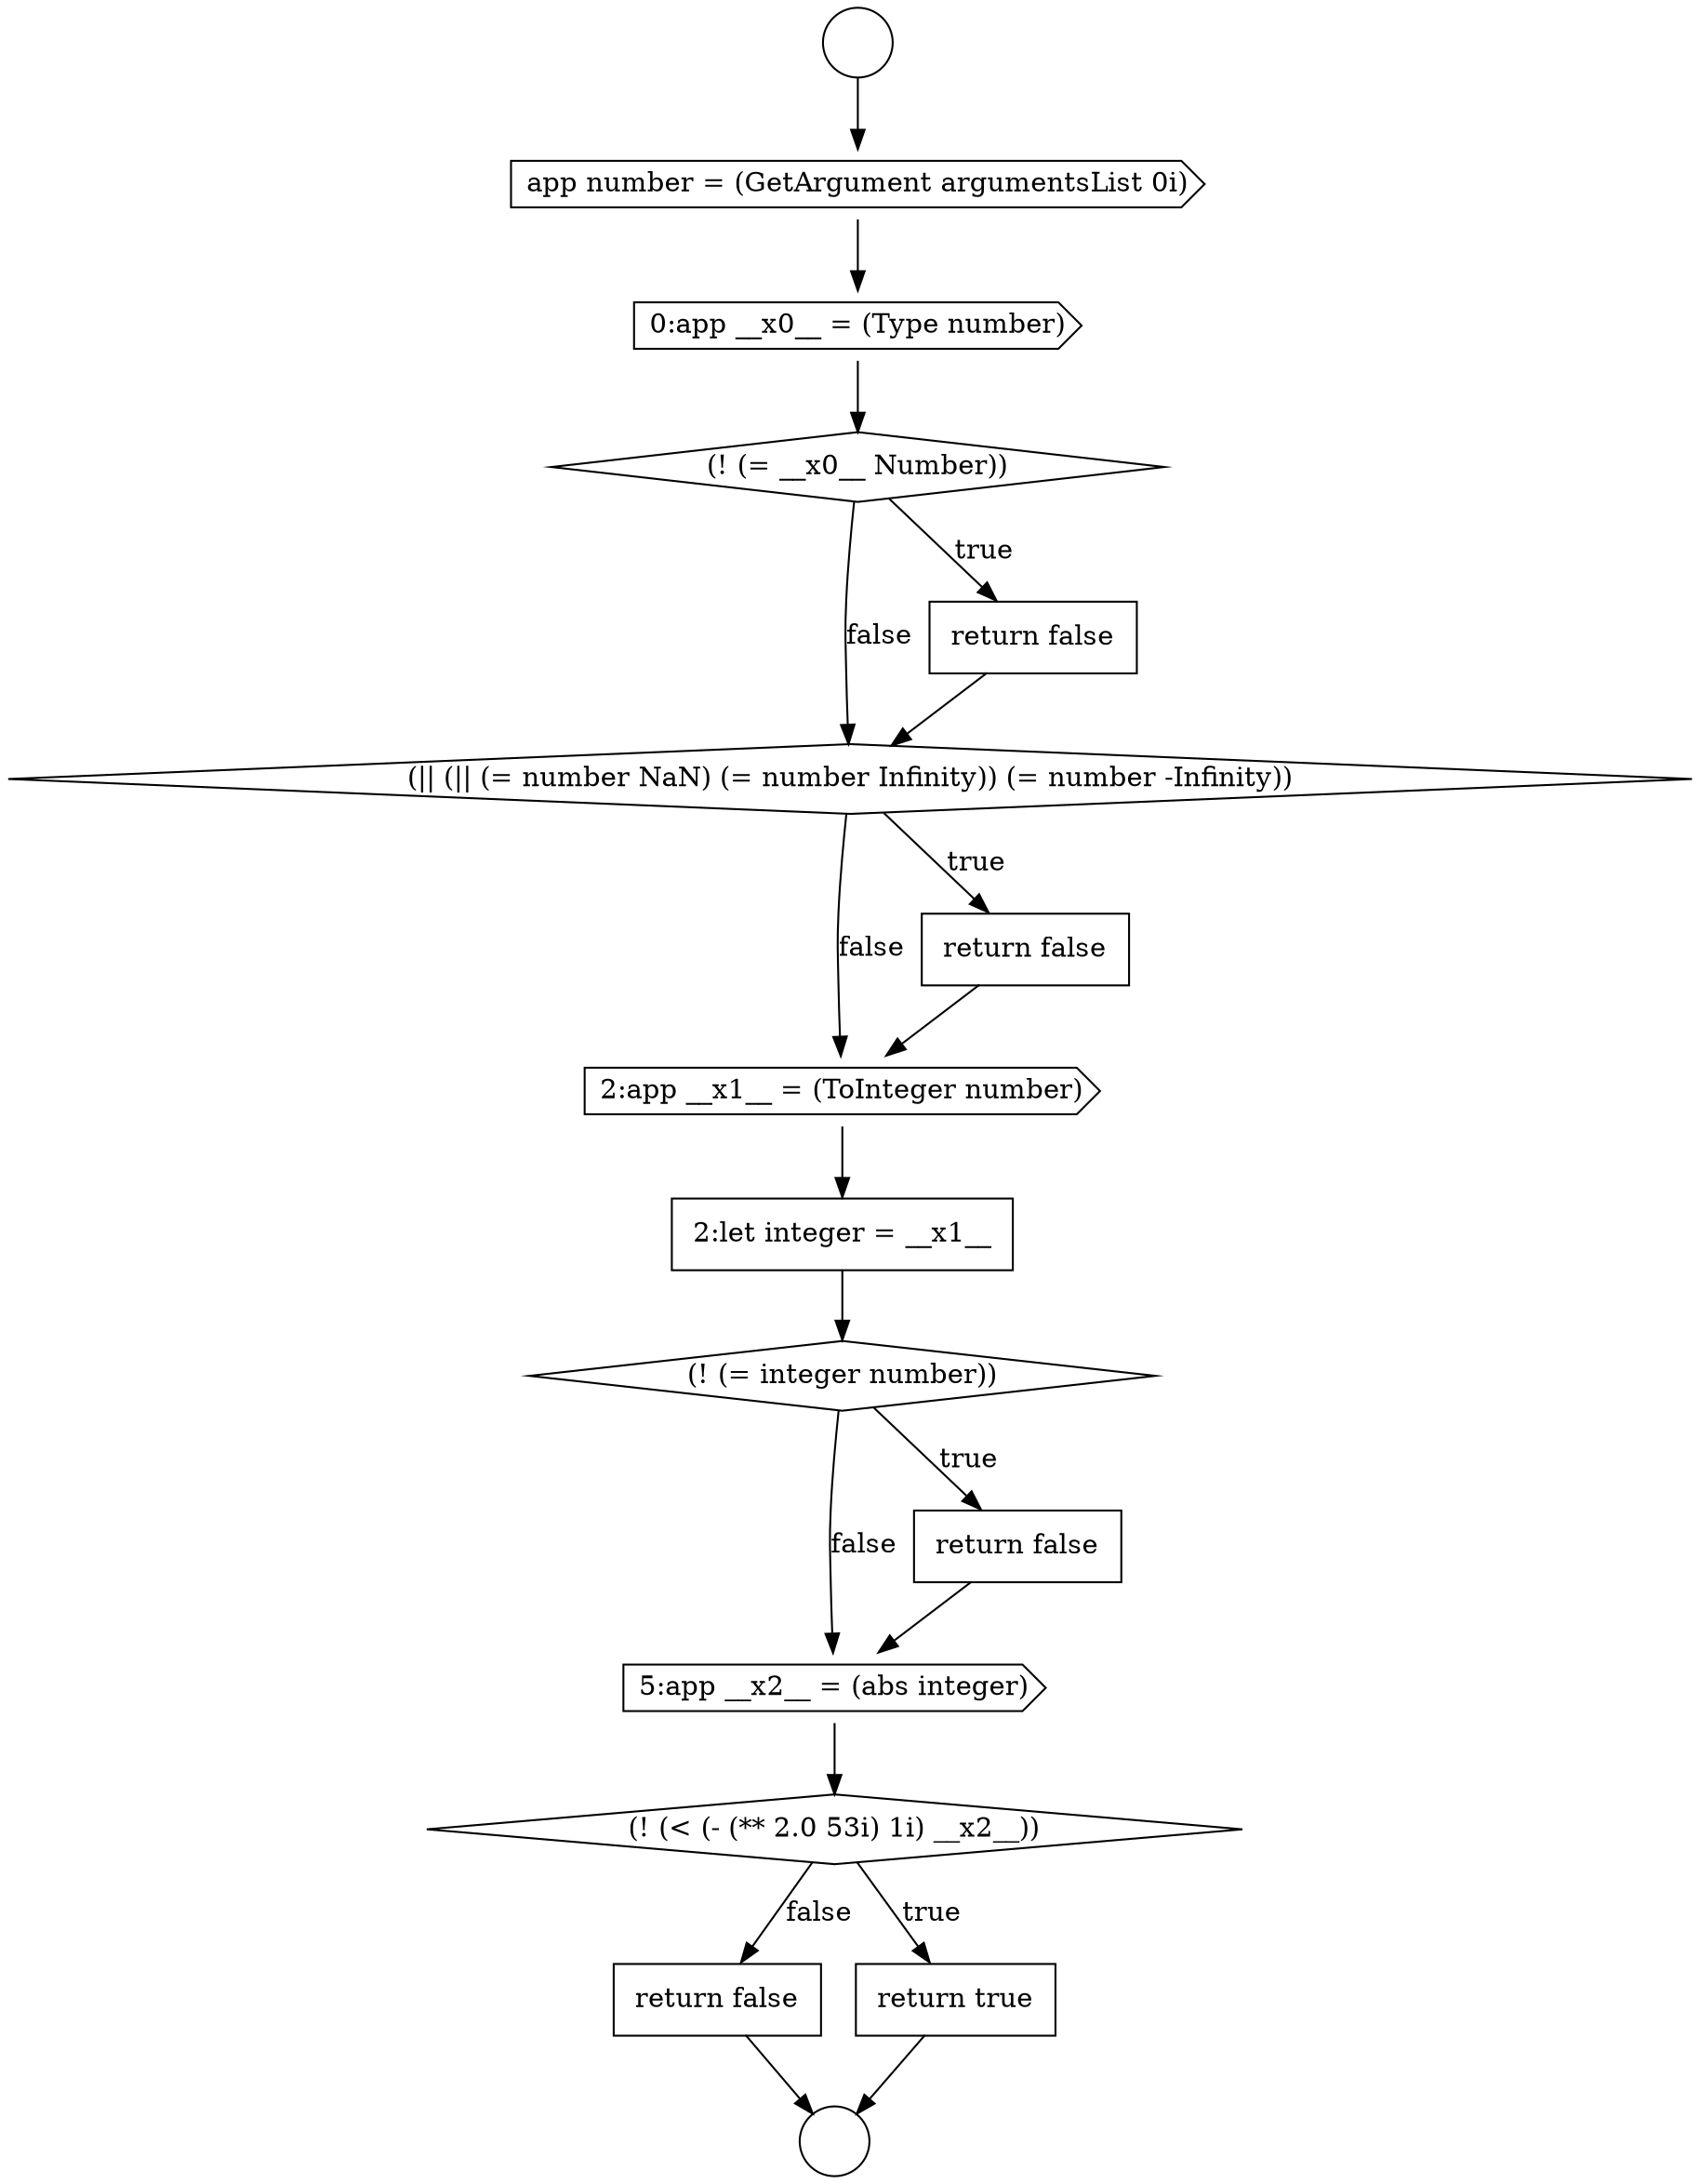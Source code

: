 digraph {
  node11266 [shape=cds, label=<<font color="black">2:app __x1__ = (ToInteger number)</font>> color="black" fillcolor="white" style=filled]
  node11264 [shape=diamond, label=<<font color="black">(|| (|| (= number NaN) (= number Infinity)) (= number -Infinity))</font>> color="black" fillcolor="white" style=filled]
  node11268 [shape=diamond, label=<<font color="black">(! (= integer number))</font>> color="black" fillcolor="white" style=filled]
  node11258 [shape=circle label=" " color="black" fillcolor="white" style=filled]
  node11260 [shape=cds, label=<<font color="black">app number = (GetArgument argumentsList 0i)</font>> color="black" fillcolor="white" style=filled]
  node11273 [shape=none, margin=0, label=<<font color="black">
    <table border="0" cellborder="1" cellspacing="0" cellpadding="10">
      <tr><td align="left">return false</td></tr>
    </table>
  </font>> color="black" fillcolor="white" style=filled]
  node11265 [shape=none, margin=0, label=<<font color="black">
    <table border="0" cellborder="1" cellspacing="0" cellpadding="10">
      <tr><td align="left">return false</td></tr>
    </table>
  </font>> color="black" fillcolor="white" style=filled]
  node11270 [shape=cds, label=<<font color="black">5:app __x2__ = (abs integer)</font>> color="black" fillcolor="white" style=filled]
  node11269 [shape=none, margin=0, label=<<font color="black">
    <table border="0" cellborder="1" cellspacing="0" cellpadding="10">
      <tr><td align="left">return false</td></tr>
    </table>
  </font>> color="black" fillcolor="white" style=filled]
  node11261 [shape=cds, label=<<font color="black">0:app __x0__ = (Type number)</font>> color="black" fillcolor="white" style=filled]
  node11262 [shape=diamond, label=<<font color="black">(! (= __x0__ Number))</font>> color="black" fillcolor="white" style=filled]
  node11272 [shape=none, margin=0, label=<<font color="black">
    <table border="0" cellborder="1" cellspacing="0" cellpadding="10">
      <tr><td align="left">return true</td></tr>
    </table>
  </font>> color="black" fillcolor="white" style=filled]
  node11267 [shape=none, margin=0, label=<<font color="black">
    <table border="0" cellborder="1" cellspacing="0" cellpadding="10">
      <tr><td align="left">2:let integer = __x1__</td></tr>
    </table>
  </font>> color="black" fillcolor="white" style=filled]
  node11259 [shape=circle label=" " color="black" fillcolor="white" style=filled]
  node11271 [shape=diamond, label=<<font color="black">(! (&lt; (- (** 2.0 53i) 1i) __x2__))</font>> color="black" fillcolor="white" style=filled]
  node11263 [shape=none, margin=0, label=<<font color="black">
    <table border="0" cellborder="1" cellspacing="0" cellpadding="10">
      <tr><td align="left">return false</td></tr>
    </table>
  </font>> color="black" fillcolor="white" style=filled]
  node11261 -> node11262 [ color="black"]
  node11267 -> node11268 [ color="black"]
  node11269 -> node11270 [ color="black"]
  node11266 -> node11267 [ color="black"]
  node11264 -> node11265 [label=<<font color="black">true</font>> color="black"]
  node11264 -> node11266 [label=<<font color="black">false</font>> color="black"]
  node11273 -> node11259 [ color="black"]
  node11270 -> node11271 [ color="black"]
  node11272 -> node11259 [ color="black"]
  node11263 -> node11264 [ color="black"]
  node11258 -> node11260 [ color="black"]
  node11271 -> node11272 [label=<<font color="black">true</font>> color="black"]
  node11271 -> node11273 [label=<<font color="black">false</font>> color="black"]
  node11268 -> node11269 [label=<<font color="black">true</font>> color="black"]
  node11268 -> node11270 [label=<<font color="black">false</font>> color="black"]
  node11262 -> node11263 [label=<<font color="black">true</font>> color="black"]
  node11262 -> node11264 [label=<<font color="black">false</font>> color="black"]
  node11260 -> node11261 [ color="black"]
  node11265 -> node11266 [ color="black"]
}
